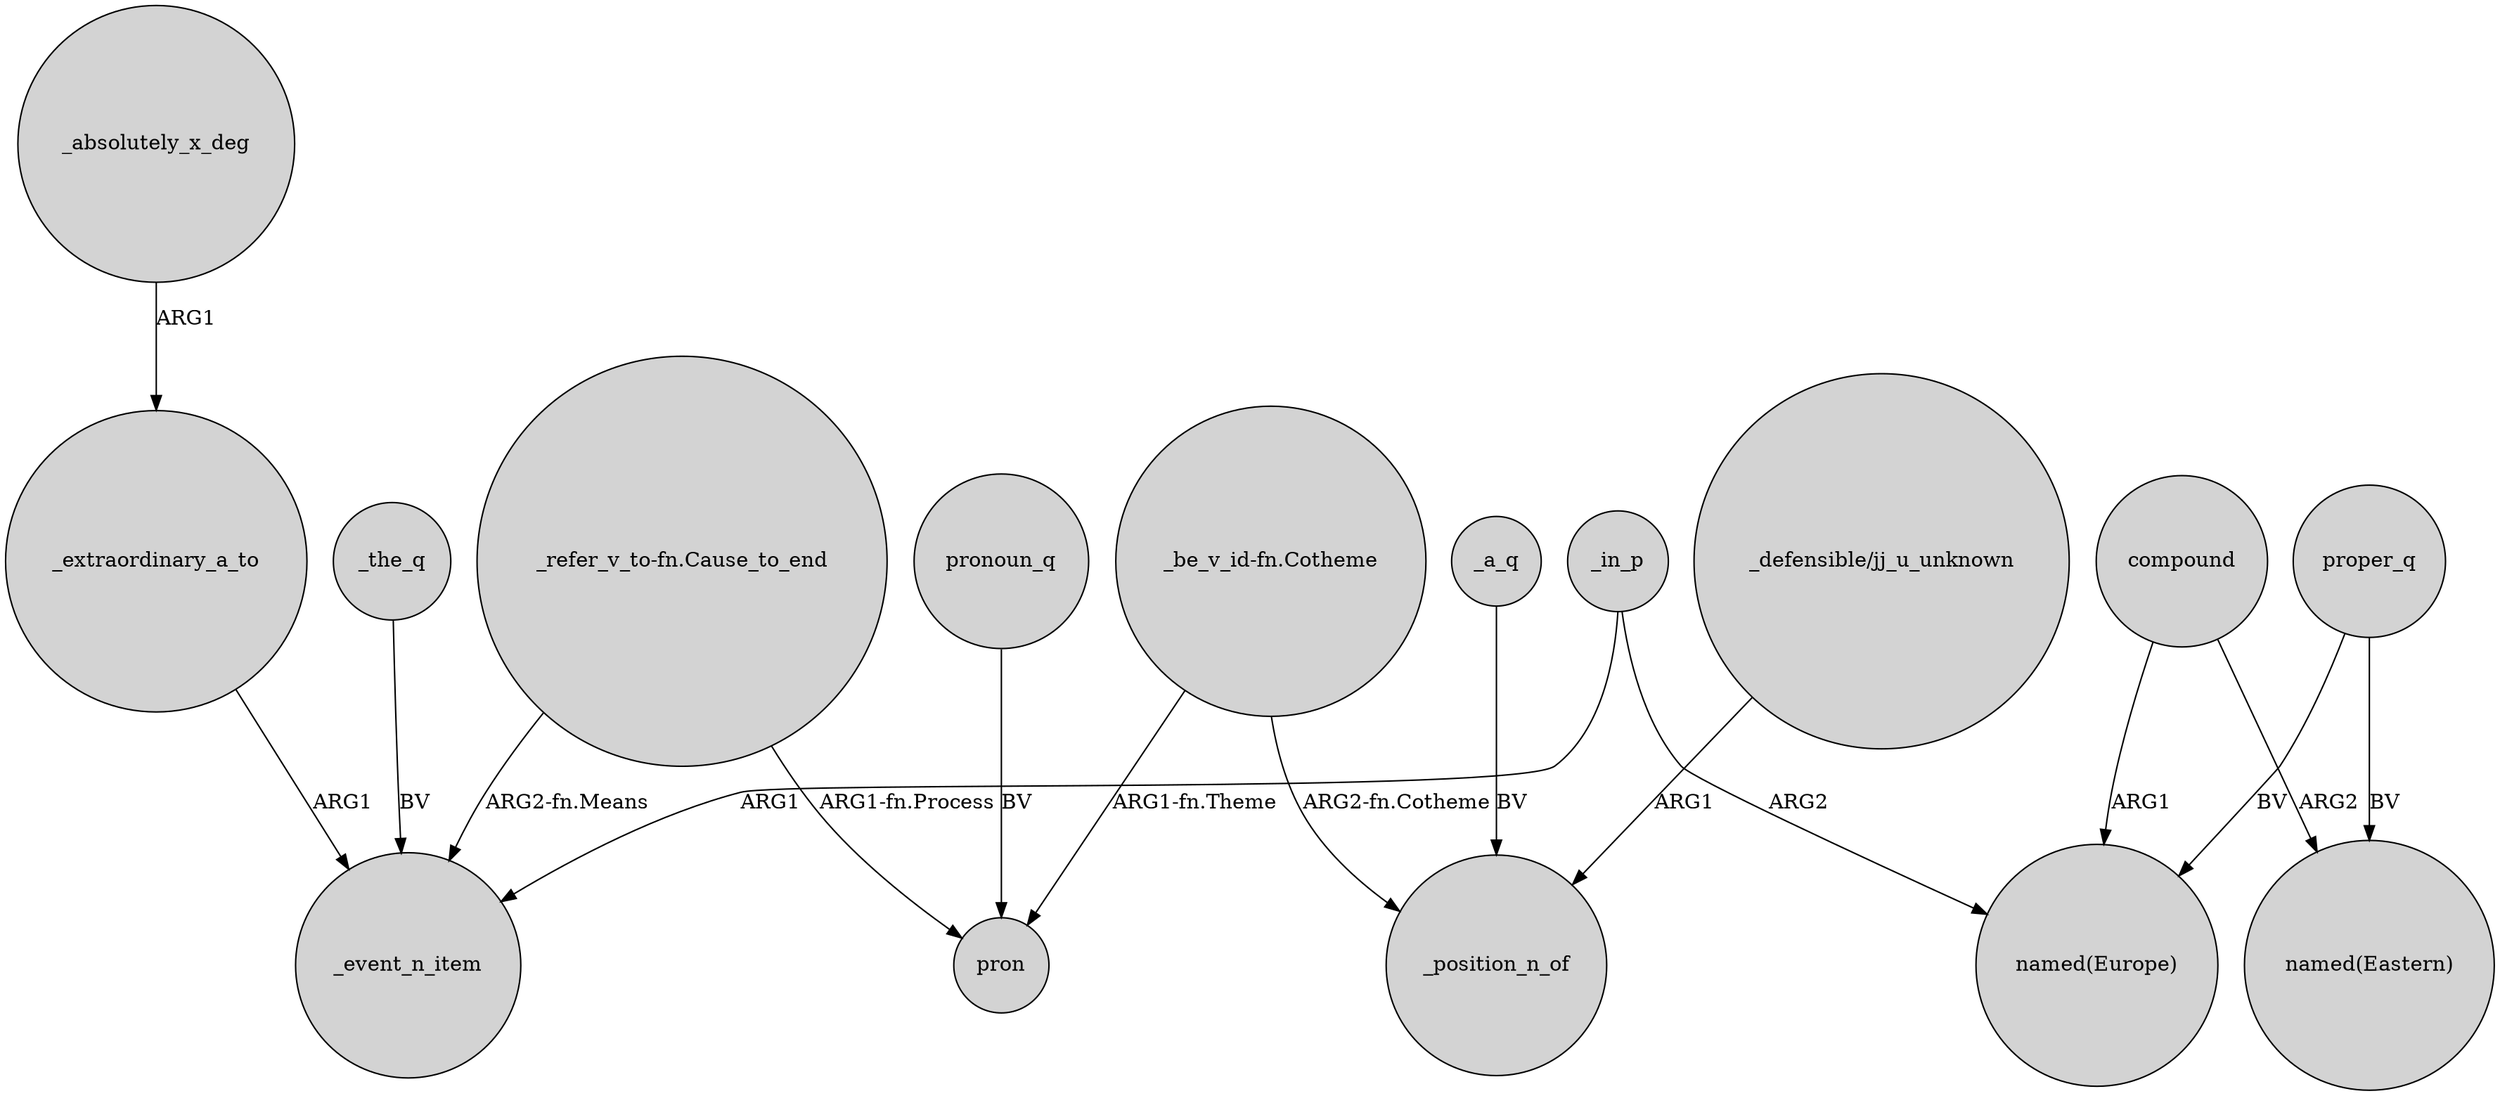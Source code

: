 digraph {
	node [shape=circle style=filled]
	_in_p -> _event_n_item [label=ARG1]
	"_be_v_id-fn.Cotheme" -> pron [label="ARG1-fn.Theme"]
	proper_q -> "named(Eastern)" [label=BV]
	compound -> "named(Eastern)" [label=ARG2]
	"_refer_v_to-fn.Cause_to_end" -> _event_n_item [label="ARG2-fn.Means"]
	_extraordinary_a_to -> _event_n_item [label=ARG1]
	compound -> "named(Europe)" [label=ARG1]
	"_be_v_id-fn.Cotheme" -> _position_n_of [label="ARG2-fn.Cotheme"]
	_the_q -> _event_n_item [label=BV]
	_in_p -> "named(Europe)" [label=ARG2]
	_absolutely_x_deg -> _extraordinary_a_to [label=ARG1]
	pronoun_q -> pron [label=BV]
	"_refer_v_to-fn.Cause_to_end" -> pron [label="ARG1-fn.Process"]
	"_defensible/jj_u_unknown" -> _position_n_of [label=ARG1]
	proper_q -> "named(Europe)" [label=BV]
	_a_q -> _position_n_of [label=BV]
}

